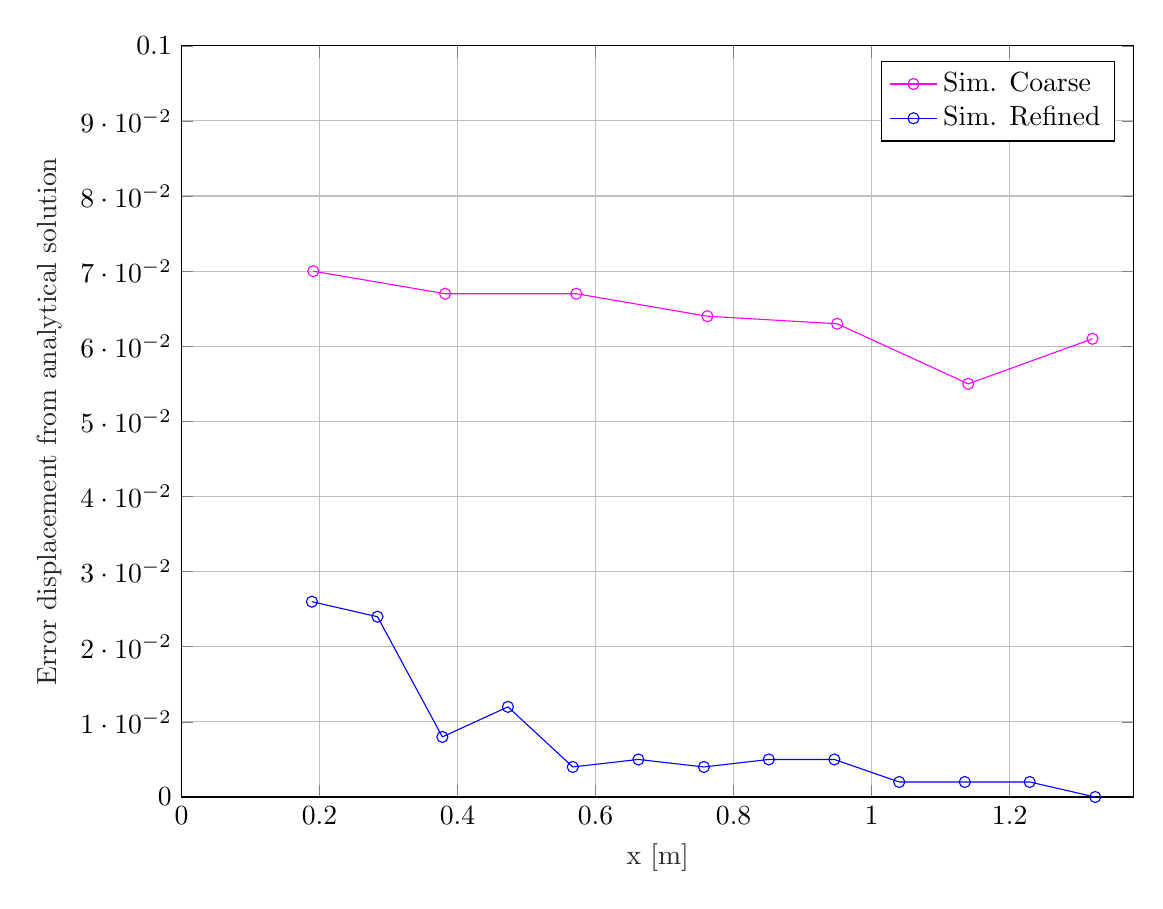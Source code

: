 \definecolor{mycolor1}{rgb}{1.0,0.0,1.0}%
%
\begin{tikzpicture}

\begin{axis}[%
width=4.762in,
height=3.756in,
at={(0.799in,0.507in)},
scale only axis,
xmin=0,
xmax=1.38,
xlabel style={font=\color{white!15!black}},
xlabel={x [m]},
ymin=0.0,
ymax=0.1,
ylabel style={font=\color{white!15!black}},
ylabel={Error displacement from analytical solution},
axis background/.style={fill=white},
xmajorgrids,
ymajorgrids,
legend style={legend cell align=left, align=left, legend plot pos=left, draw=black}
]
\addplot [color=mycolor1, mark=o, mark options={solid, mycolor1}]
  table[row sep=crcr]{%
0.191	0.07\\
0.382	0.067\\
0.572	0.067\\
0.762	0.064\\
0.95	0.063\\
1.14	0.055\\
1.32	0.061\\
};
\addlegendentry{Sim. Coarse}

\addplot [color=blue, mark=o, mark options={solid, blue}]
  table[row sep=crcr]{%
0.189	0.026 \\
0.284	0.024 \\
0.378	0.008 \\
0.473	0.012 \\
0.567	0.004 \\
0.662	0.005 \\
0.757	0.004 \\
0.851	0.005 \\
0.946	0.005 \\
1.04	0.002 \\
1.135	0.002 \\
1.229	0.002 \\
1.324	0.0 \\
};
\addlegendentry{Sim. Refined}

\end{axis}
\end{tikzpicture}%
